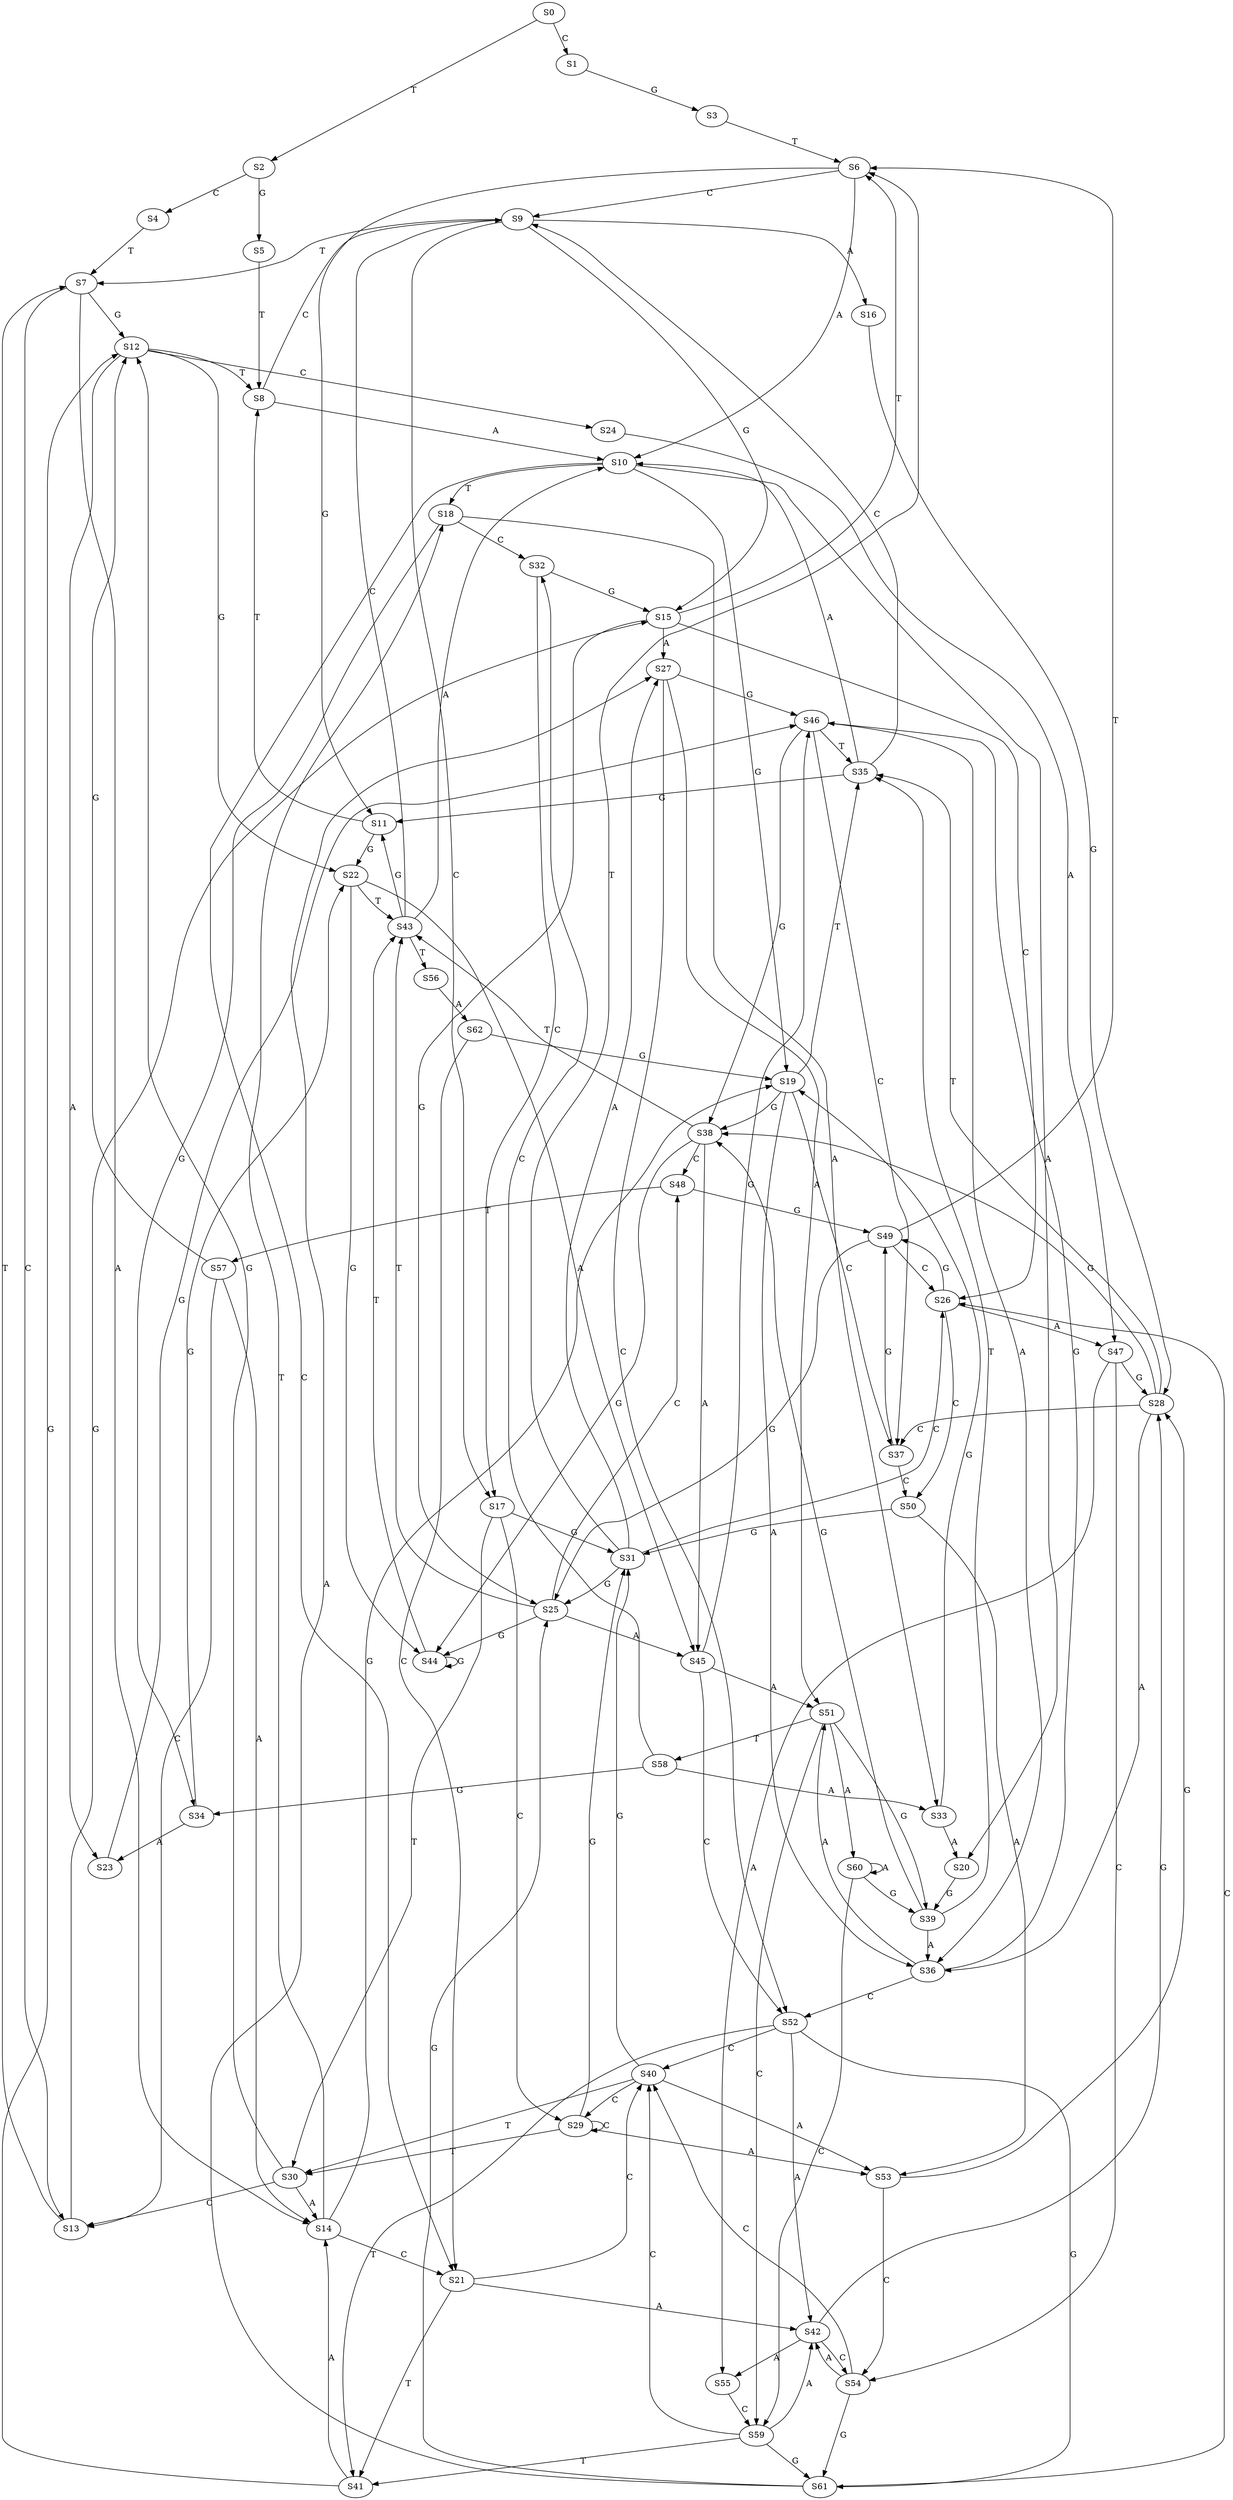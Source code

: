strict digraph  {
	S0 -> S1 [ label = C ];
	S0 -> S2 [ label = T ];
	S1 -> S3 [ label = G ];
	S2 -> S4 [ label = C ];
	S2 -> S5 [ label = G ];
	S3 -> S6 [ label = T ];
	S4 -> S7 [ label = T ];
	S5 -> S8 [ label = T ];
	S6 -> S9 [ label = C ];
	S6 -> S10 [ label = A ];
	S6 -> S11 [ label = G ];
	S7 -> S12 [ label = G ];
	S7 -> S13 [ label = C ];
	S7 -> S14 [ label = A ];
	S8 -> S9 [ label = C ];
	S8 -> S10 [ label = A ];
	S9 -> S7 [ label = T ];
	S9 -> S15 [ label = G ];
	S9 -> S16 [ label = A ];
	S9 -> S17 [ label = C ];
	S10 -> S18 [ label = T ];
	S10 -> S19 [ label = G ];
	S10 -> S20 [ label = A ];
	S10 -> S21 [ label = C ];
	S11 -> S8 [ label = T ];
	S11 -> S22 [ label = G ];
	S12 -> S23 [ label = A ];
	S12 -> S8 [ label = T ];
	S12 -> S24 [ label = C ];
	S12 -> S22 [ label = G ];
	S13 -> S7 [ label = T ];
	S13 -> S15 [ label = G ];
	S14 -> S19 [ label = G ];
	S14 -> S18 [ label = T ];
	S14 -> S21 [ label = C ];
	S15 -> S25 [ label = G ];
	S15 -> S6 [ label = T ];
	S15 -> S26 [ label = C ];
	S15 -> S27 [ label = A ];
	S16 -> S28 [ label = G ];
	S17 -> S29 [ label = C ];
	S17 -> S30 [ label = T ];
	S17 -> S31 [ label = G ];
	S18 -> S32 [ label = C ];
	S18 -> S33 [ label = A ];
	S18 -> S34 [ label = G ];
	S19 -> S35 [ label = T ];
	S19 -> S36 [ label = A ];
	S19 -> S37 [ label = C ];
	S19 -> S38 [ label = G ];
	S20 -> S39 [ label = G ];
	S21 -> S40 [ label = C ];
	S21 -> S41 [ label = T ];
	S21 -> S42 [ label = A ];
	S22 -> S43 [ label = T ];
	S22 -> S44 [ label = G ];
	S22 -> S45 [ label = A ];
	S23 -> S46 [ label = G ];
	S24 -> S47 [ label = A ];
	S25 -> S45 [ label = A ];
	S25 -> S44 [ label = G ];
	S25 -> S48 [ label = C ];
	S25 -> S43 [ label = T ];
	S26 -> S49 [ label = G ];
	S26 -> S50 [ label = C ];
	S26 -> S47 [ label = A ];
	S27 -> S51 [ label = A ];
	S27 -> S52 [ label = C ];
	S27 -> S46 [ label = G ];
	S28 -> S38 [ label = G ];
	S28 -> S35 [ label = T ];
	S28 -> S36 [ label = A ];
	S28 -> S37 [ label = C ];
	S29 -> S31 [ label = G ];
	S29 -> S29 [ label = C ];
	S29 -> S30 [ label = T ];
	S29 -> S53 [ label = A ];
	S30 -> S14 [ label = A ];
	S30 -> S12 [ label = G ];
	S30 -> S13 [ label = C ];
	S31 -> S27 [ label = A ];
	S31 -> S6 [ label = T ];
	S31 -> S25 [ label = G ];
	S31 -> S26 [ label = C ];
	S32 -> S17 [ label = C ];
	S32 -> S15 [ label = G ];
	S33 -> S19 [ label = G ];
	S33 -> S20 [ label = A ];
	S34 -> S22 [ label = G ];
	S34 -> S23 [ label = A ];
	S35 -> S10 [ label = A ];
	S35 -> S9 [ label = C ];
	S35 -> S11 [ label = G ];
	S36 -> S51 [ label = A ];
	S36 -> S52 [ label = C ];
	S36 -> S46 [ label = G ];
	S37 -> S50 [ label = C ];
	S37 -> S49 [ label = G ];
	S38 -> S45 [ label = A ];
	S38 -> S43 [ label = T ];
	S38 -> S48 [ label = C ];
	S38 -> S44 [ label = G ];
	S39 -> S35 [ label = T ];
	S39 -> S36 [ label = A ];
	S39 -> S38 [ label = G ];
	S40 -> S29 [ label = C ];
	S40 -> S53 [ label = A ];
	S40 -> S30 [ label = T ];
	S40 -> S31 [ label = G ];
	S41 -> S14 [ label = A ];
	S41 -> S12 [ label = G ];
	S42 -> S28 [ label = G ];
	S42 -> S54 [ label = C ];
	S42 -> S55 [ label = A ];
	S43 -> S10 [ label = A ];
	S43 -> S11 [ label = G ];
	S43 -> S56 [ label = T ];
	S43 -> S9 [ label = C ];
	S44 -> S43 [ label = T ];
	S44 -> S44 [ label = G ];
	S45 -> S51 [ label = A ];
	S45 -> S52 [ label = C ];
	S45 -> S46 [ label = G ];
	S46 -> S35 [ label = T ];
	S46 -> S36 [ label = A ];
	S46 -> S38 [ label = G ];
	S46 -> S37 [ label = C ];
	S47 -> S28 [ label = G ];
	S47 -> S55 [ label = A ];
	S47 -> S54 [ label = C ];
	S48 -> S57 [ label = T ];
	S48 -> S49 [ label = G ];
	S49 -> S25 [ label = G ];
	S49 -> S26 [ label = C ];
	S49 -> S6 [ label = T ];
	S50 -> S31 [ label = G ];
	S50 -> S53 [ label = A ];
	S51 -> S58 [ label = T ];
	S51 -> S59 [ label = C ];
	S51 -> S60 [ label = A ];
	S51 -> S39 [ label = G ];
	S52 -> S41 [ label = T ];
	S52 -> S61 [ label = G ];
	S52 -> S40 [ label = C ];
	S52 -> S42 [ label = A ];
	S53 -> S28 [ label = G ];
	S53 -> S54 [ label = C ];
	S54 -> S40 [ label = C ];
	S54 -> S42 [ label = A ];
	S54 -> S61 [ label = G ];
	S55 -> S59 [ label = C ];
	S56 -> S62 [ label = A ];
	S57 -> S14 [ label = A ];
	S57 -> S13 [ label = C ];
	S57 -> S12 [ label = G ];
	S58 -> S33 [ label = A ];
	S58 -> S32 [ label = C ];
	S58 -> S34 [ label = G ];
	S59 -> S42 [ label = A ];
	S59 -> S40 [ label = C ];
	S59 -> S61 [ label = G ];
	S59 -> S41 [ label = T ];
	S60 -> S39 [ label = G ];
	S60 -> S59 [ label = C ];
	S60 -> S60 [ label = A ];
	S61 -> S25 [ label = G ];
	S61 -> S27 [ label = A ];
	S61 -> S26 [ label = C ];
	S62 -> S21 [ label = C ];
	S62 -> S19 [ label = G ];
}
